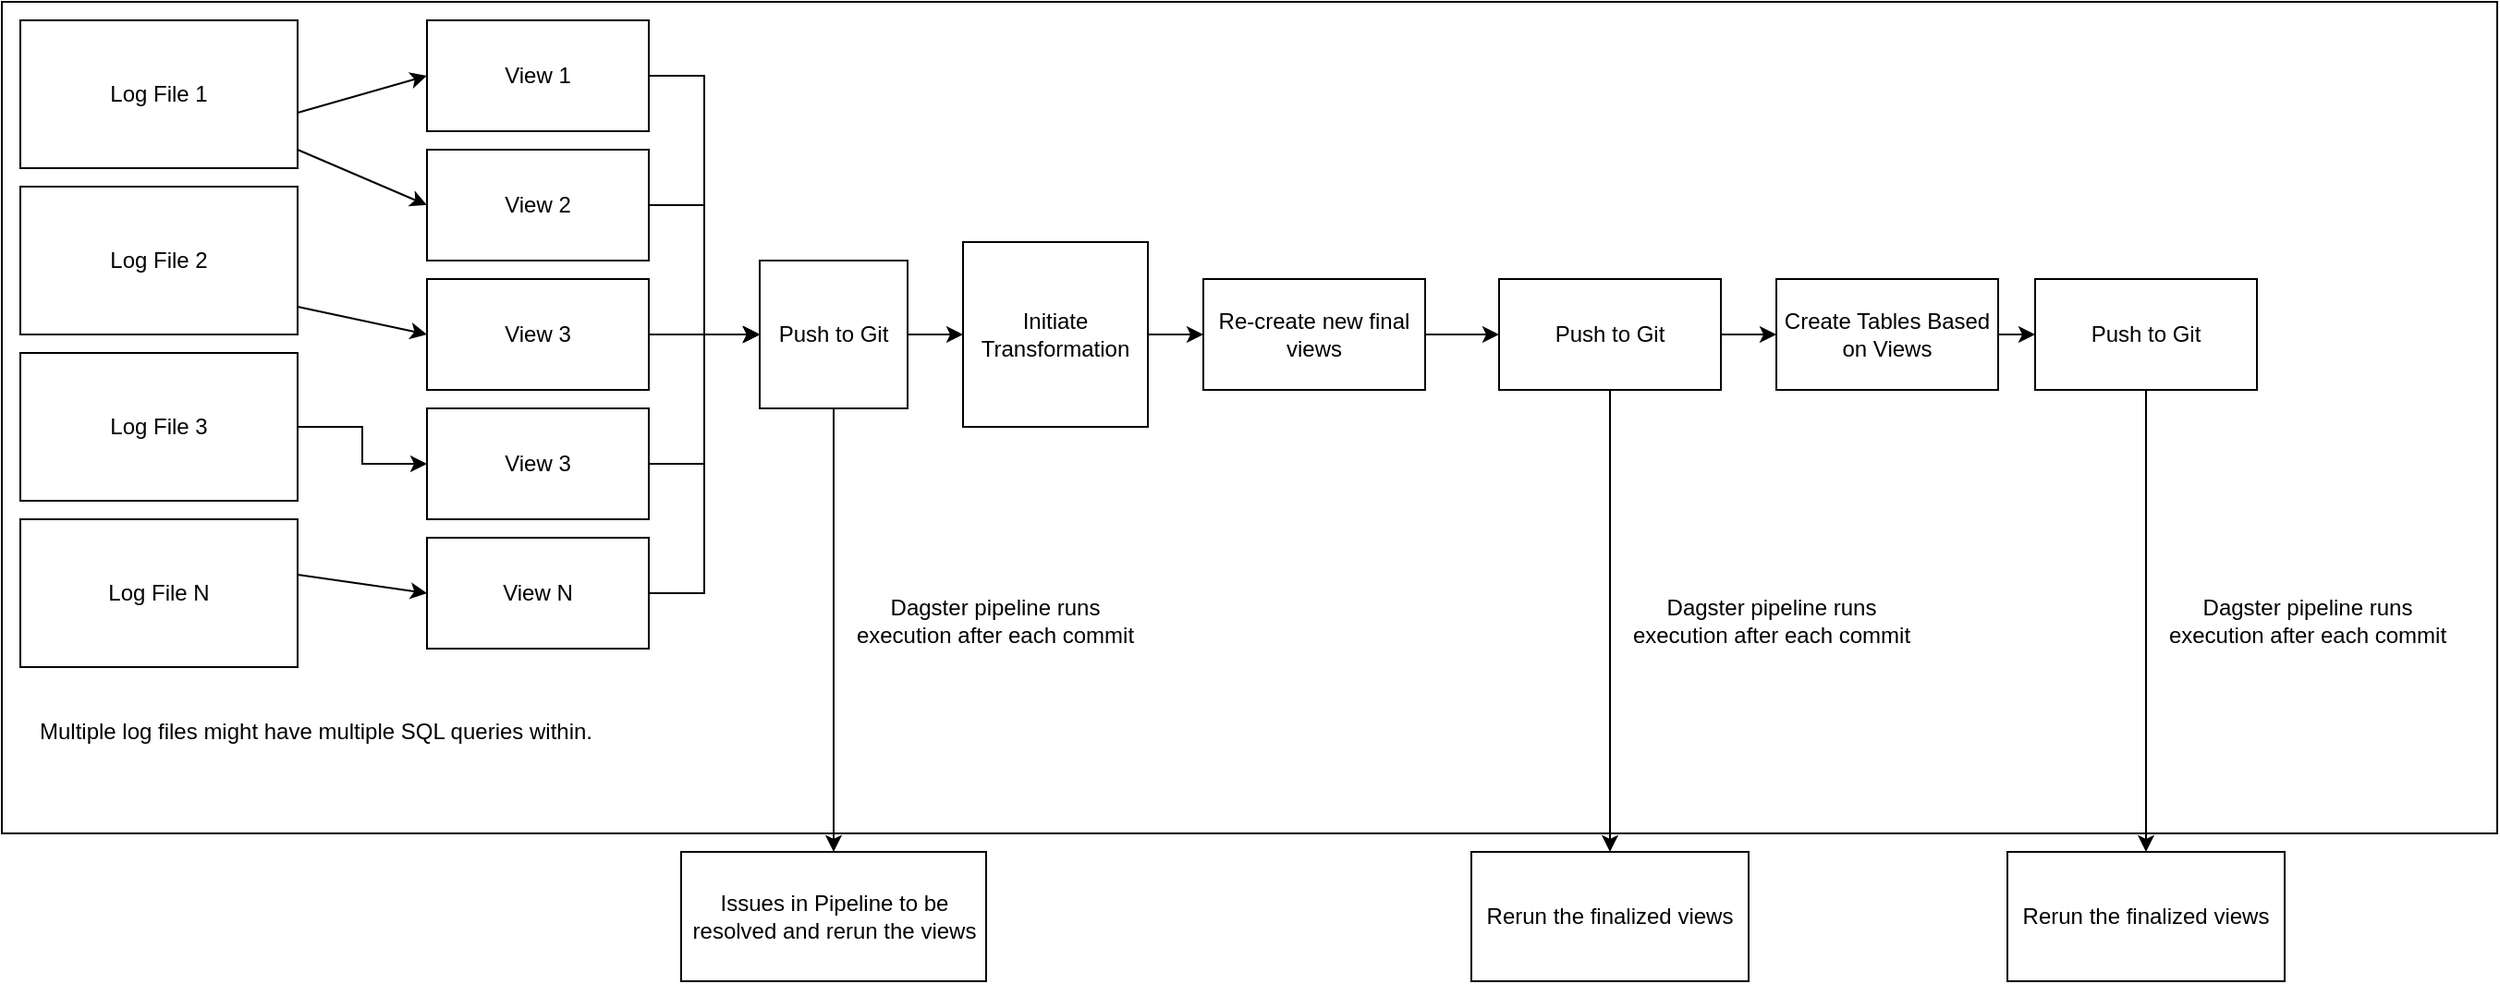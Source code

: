 <mxfile version="24.7.3" type="github">
  <diagram name="Page-1" id="BqIb10zO7e_1ZupDI-Ze">
    <mxGraphModel dx="1225" dy="845" grid="1" gridSize="10" guides="1" tooltips="1" connect="1" arrows="1" fold="1" page="1" pageScale="1" pageWidth="827" pageHeight="1169" math="0" shadow="0">
      <root>
        <mxCell id="0" />
        <mxCell id="1" parent="0" />
        <mxCell id="kEBvHksZACQmvNdi-KZS-1" value="" style="rounded=0;whiteSpace=wrap;html=1;" vertex="1" parent="1">
          <mxGeometry x="90" y="160" width="1350" height="450" as="geometry" />
        </mxCell>
        <mxCell id="kEBvHksZACQmvNdi-KZS-2" value="Log File 1" style="rounded=0;whiteSpace=wrap;html=1;" vertex="1" parent="1">
          <mxGeometry x="100" y="170" width="150" height="80" as="geometry" />
        </mxCell>
        <mxCell id="kEBvHksZACQmvNdi-KZS-3" value="Log File 2" style="rounded=0;whiteSpace=wrap;html=1;" vertex="1" parent="1">
          <mxGeometry x="100" y="260" width="150" height="80" as="geometry" />
        </mxCell>
        <mxCell id="kEBvHksZACQmvNdi-KZS-15" value="" style="edgeStyle=orthogonalEdgeStyle;rounded=0;orthogonalLoop=1;jettySize=auto;html=1;" edge="1" parent="1" source="kEBvHksZACQmvNdi-KZS-4" target="kEBvHksZACQmvNdi-KZS-9">
          <mxGeometry relative="1" as="geometry" />
        </mxCell>
        <mxCell id="kEBvHksZACQmvNdi-KZS-4" value="Log File 3" style="rounded=0;whiteSpace=wrap;html=1;" vertex="1" parent="1">
          <mxGeometry x="100" y="350" width="150" height="80" as="geometry" />
        </mxCell>
        <mxCell id="kEBvHksZACQmvNdi-KZS-5" value="Log File N" style="rounded=0;whiteSpace=wrap;html=1;" vertex="1" parent="1">
          <mxGeometry x="100" y="440" width="150" height="80" as="geometry" />
        </mxCell>
        <mxCell id="kEBvHksZACQmvNdi-KZS-20" style="edgeStyle=orthogonalEdgeStyle;rounded=0;orthogonalLoop=1;jettySize=auto;html=1;entryX=0;entryY=0.5;entryDx=0;entryDy=0;" edge="1" parent="1" source="kEBvHksZACQmvNdi-KZS-6" target="kEBvHksZACQmvNdi-KZS-17">
          <mxGeometry relative="1" as="geometry" />
        </mxCell>
        <mxCell id="kEBvHksZACQmvNdi-KZS-6" value="View 1" style="rounded=0;whiteSpace=wrap;html=1;" vertex="1" parent="1">
          <mxGeometry x="320" y="170" width="120" height="60" as="geometry" />
        </mxCell>
        <mxCell id="kEBvHksZACQmvNdi-KZS-21" style="edgeStyle=orthogonalEdgeStyle;rounded=0;orthogonalLoop=1;jettySize=auto;html=1;exitX=1;exitY=0.5;exitDx=0;exitDy=0;entryX=0;entryY=0.5;entryDx=0;entryDy=0;" edge="1" parent="1" source="kEBvHksZACQmvNdi-KZS-7" target="kEBvHksZACQmvNdi-KZS-17">
          <mxGeometry relative="1" as="geometry" />
        </mxCell>
        <mxCell id="kEBvHksZACQmvNdi-KZS-7" value="View 2" style="rounded=0;whiteSpace=wrap;html=1;" vertex="1" parent="1">
          <mxGeometry x="320" y="240" width="120" height="60" as="geometry" />
        </mxCell>
        <mxCell id="kEBvHksZACQmvNdi-KZS-22" style="edgeStyle=orthogonalEdgeStyle;rounded=0;orthogonalLoop=1;jettySize=auto;html=1;" edge="1" parent="1" source="kEBvHksZACQmvNdi-KZS-8">
          <mxGeometry relative="1" as="geometry">
            <mxPoint x="500" y="340" as="targetPoint" />
          </mxGeometry>
        </mxCell>
        <mxCell id="kEBvHksZACQmvNdi-KZS-8" value="View 3" style="rounded=0;whiteSpace=wrap;html=1;" vertex="1" parent="1">
          <mxGeometry x="320" y="310" width="120" height="60" as="geometry" />
        </mxCell>
        <mxCell id="kEBvHksZACQmvNdi-KZS-23" style="edgeStyle=orthogonalEdgeStyle;rounded=0;orthogonalLoop=1;jettySize=auto;html=1;exitX=1;exitY=0.5;exitDx=0;exitDy=0;entryX=0;entryY=0.5;entryDx=0;entryDy=0;" edge="1" parent="1" source="kEBvHksZACQmvNdi-KZS-9" target="kEBvHksZACQmvNdi-KZS-17">
          <mxGeometry relative="1" as="geometry" />
        </mxCell>
        <mxCell id="kEBvHksZACQmvNdi-KZS-9" value="View 3" style="rounded=0;whiteSpace=wrap;html=1;" vertex="1" parent="1">
          <mxGeometry x="320" y="380" width="120" height="60" as="geometry" />
        </mxCell>
        <mxCell id="kEBvHksZACQmvNdi-KZS-24" style="edgeStyle=orthogonalEdgeStyle;rounded=0;orthogonalLoop=1;jettySize=auto;html=1;entryX=0;entryY=0.5;entryDx=0;entryDy=0;" edge="1" parent="1" source="kEBvHksZACQmvNdi-KZS-10" target="kEBvHksZACQmvNdi-KZS-17">
          <mxGeometry relative="1" as="geometry" />
        </mxCell>
        <mxCell id="kEBvHksZACQmvNdi-KZS-10" value="View N" style="rounded=0;whiteSpace=wrap;html=1;" vertex="1" parent="1">
          <mxGeometry x="320" y="450" width="120" height="60" as="geometry" />
        </mxCell>
        <mxCell id="kEBvHksZACQmvNdi-KZS-11" value="" style="endArrow=classic;html=1;rounded=0;entryX=0;entryY=0.5;entryDx=0;entryDy=0;" edge="1" parent="1" target="kEBvHksZACQmvNdi-KZS-6">
          <mxGeometry width="50" height="50" relative="1" as="geometry">
            <mxPoint x="250" y="220" as="sourcePoint" />
            <mxPoint x="300" y="170" as="targetPoint" />
          </mxGeometry>
        </mxCell>
        <mxCell id="kEBvHksZACQmvNdi-KZS-12" value="" style="endArrow=classic;html=1;rounded=0;entryX=0;entryY=0.5;entryDx=0;entryDy=0;" edge="1" parent="1" target="kEBvHksZACQmvNdi-KZS-7">
          <mxGeometry width="50" height="50" relative="1" as="geometry">
            <mxPoint x="250" y="240" as="sourcePoint" />
            <mxPoint x="320" y="220" as="targetPoint" />
          </mxGeometry>
        </mxCell>
        <mxCell id="kEBvHksZACQmvNdi-KZS-13" value="" style="endArrow=classic;html=1;rounded=0;entryX=0;entryY=0.5;entryDx=0;entryDy=0;" edge="1" parent="1" target="kEBvHksZACQmvNdi-KZS-8">
          <mxGeometry width="50" height="50" relative="1" as="geometry">
            <mxPoint x="250" y="325" as="sourcePoint" />
            <mxPoint x="320" y="275" as="targetPoint" />
          </mxGeometry>
        </mxCell>
        <mxCell id="kEBvHksZACQmvNdi-KZS-14" value="" style="endArrow=classic;html=1;rounded=0;entryX=0;entryY=0.5;entryDx=0;entryDy=0;" edge="1" parent="1">
          <mxGeometry width="50" height="50" relative="1" as="geometry">
            <mxPoint x="250" y="470" as="sourcePoint" />
            <mxPoint x="320" y="480" as="targetPoint" />
          </mxGeometry>
        </mxCell>
        <mxCell id="kEBvHksZACQmvNdi-KZS-16" value="Multiple log files might have multiple SQL queries within." style="text;html=1;align=center;verticalAlign=middle;whiteSpace=wrap;rounded=0;" vertex="1" parent="1">
          <mxGeometry x="100" y="540" width="320" height="30" as="geometry" />
        </mxCell>
        <mxCell id="kEBvHksZACQmvNdi-KZS-26" style="edgeStyle=orthogonalEdgeStyle;rounded=0;orthogonalLoop=1;jettySize=auto;html=1;exitX=0.5;exitY=1;exitDx=0;exitDy=0;" edge="1" parent="1" source="kEBvHksZACQmvNdi-KZS-17" target="kEBvHksZACQmvNdi-KZS-27">
          <mxGeometry relative="1" as="geometry">
            <mxPoint x="540" y="700" as="targetPoint" />
          </mxGeometry>
        </mxCell>
        <mxCell id="kEBvHksZACQmvNdi-KZS-29" value="" style="edgeStyle=orthogonalEdgeStyle;rounded=0;orthogonalLoop=1;jettySize=auto;html=1;" edge="1" parent="1" source="kEBvHksZACQmvNdi-KZS-17" target="kEBvHksZACQmvNdi-KZS-28">
          <mxGeometry relative="1" as="geometry" />
        </mxCell>
        <mxCell id="kEBvHksZACQmvNdi-KZS-17" value="Push to Git" style="whiteSpace=wrap;html=1;aspect=fixed;" vertex="1" parent="1">
          <mxGeometry x="500" y="300" width="80" height="80" as="geometry" />
        </mxCell>
        <mxCell id="kEBvHksZACQmvNdi-KZS-27" value="Issues in Pipeline to be resolved and rerun the views" style="rounded=0;whiteSpace=wrap;html=1;" vertex="1" parent="1">
          <mxGeometry x="457.5" y="620" width="165" height="70" as="geometry" />
        </mxCell>
        <mxCell id="kEBvHksZACQmvNdi-KZS-31" value="" style="edgeStyle=orthogonalEdgeStyle;rounded=0;orthogonalLoop=1;jettySize=auto;html=1;" edge="1" parent="1" source="kEBvHksZACQmvNdi-KZS-28" target="kEBvHksZACQmvNdi-KZS-30">
          <mxGeometry relative="1" as="geometry" />
        </mxCell>
        <mxCell id="kEBvHksZACQmvNdi-KZS-28" value="Initiate Transformation" style="whiteSpace=wrap;html=1;aspect=fixed;" vertex="1" parent="1">
          <mxGeometry x="610" y="290" width="100" height="100" as="geometry" />
        </mxCell>
        <mxCell id="kEBvHksZACQmvNdi-KZS-42" style="edgeStyle=orthogonalEdgeStyle;rounded=0;orthogonalLoop=1;jettySize=auto;html=1;" edge="1" parent="1" source="kEBvHksZACQmvNdi-KZS-30" target="kEBvHksZACQmvNdi-KZS-32">
          <mxGeometry relative="1" as="geometry" />
        </mxCell>
        <mxCell id="kEBvHksZACQmvNdi-KZS-30" value="Re-create new final views" style="rounded=0;whiteSpace=wrap;html=1;" vertex="1" parent="1">
          <mxGeometry x="740" y="310" width="120" height="60" as="geometry" />
        </mxCell>
        <mxCell id="kEBvHksZACQmvNdi-KZS-37" style="edgeStyle=orthogonalEdgeStyle;rounded=0;orthogonalLoop=1;jettySize=auto;html=1;exitX=0.5;exitY=1;exitDx=0;exitDy=0;" edge="1" parent="1" source="kEBvHksZACQmvNdi-KZS-32" target="kEBvHksZACQmvNdi-KZS-36">
          <mxGeometry relative="1" as="geometry" />
        </mxCell>
        <mxCell id="kEBvHksZACQmvNdi-KZS-48" value="" style="edgeStyle=orthogonalEdgeStyle;rounded=0;orthogonalLoop=1;jettySize=auto;html=1;" edge="1" parent="1" source="kEBvHksZACQmvNdi-KZS-32" target="kEBvHksZACQmvNdi-KZS-43">
          <mxGeometry relative="1" as="geometry" />
        </mxCell>
        <mxCell id="kEBvHksZACQmvNdi-KZS-32" value="Push to Git" style="rounded=0;whiteSpace=wrap;html=1;" vertex="1" parent="1">
          <mxGeometry x="900" y="310" width="120" height="60" as="geometry" />
        </mxCell>
        <mxCell id="kEBvHksZACQmvNdi-KZS-36" value="Rerun the finalized views" style="rounded=0;whiteSpace=wrap;html=1;" vertex="1" parent="1">
          <mxGeometry x="885" y="620" width="150" height="70" as="geometry" />
        </mxCell>
        <mxCell id="kEBvHksZACQmvNdi-KZS-40" value="Dagster pipeline runs execution after each commit" style="text;html=1;align=center;verticalAlign=middle;whiteSpace=wrap;rounded=0;" vertex="1" parent="1">
          <mxGeometry x="970" y="480" width="155" height="30" as="geometry" />
        </mxCell>
        <mxCell id="kEBvHksZACQmvNdi-KZS-41" value="Dagster pipeline runs execution after each commit" style="text;html=1;align=center;verticalAlign=middle;whiteSpace=wrap;rounded=0;" vertex="1" parent="1">
          <mxGeometry x="550" y="480" width="155" height="30" as="geometry" />
        </mxCell>
        <mxCell id="kEBvHksZACQmvNdi-KZS-49" value="" style="edgeStyle=orthogonalEdgeStyle;rounded=0;orthogonalLoop=1;jettySize=auto;html=1;" edge="1" parent="1" source="kEBvHksZACQmvNdi-KZS-43" target="kEBvHksZACQmvNdi-KZS-45">
          <mxGeometry relative="1" as="geometry" />
        </mxCell>
        <mxCell id="kEBvHksZACQmvNdi-KZS-43" value="Create Tables Based on Views" style="rounded=0;whiteSpace=wrap;html=1;" vertex="1" parent="1">
          <mxGeometry x="1050" y="310" width="120" height="60" as="geometry" />
        </mxCell>
        <mxCell id="kEBvHksZACQmvNdi-KZS-44" value="Rerun the finalized views" style="rounded=0;whiteSpace=wrap;html=1;" vertex="1" parent="1">
          <mxGeometry x="1175" y="620" width="150" height="70" as="geometry" />
        </mxCell>
        <mxCell id="kEBvHksZACQmvNdi-KZS-46" style="edgeStyle=orthogonalEdgeStyle;rounded=0;orthogonalLoop=1;jettySize=auto;html=1;" edge="1" parent="1" source="kEBvHksZACQmvNdi-KZS-45" target="kEBvHksZACQmvNdi-KZS-44">
          <mxGeometry relative="1" as="geometry" />
        </mxCell>
        <mxCell id="kEBvHksZACQmvNdi-KZS-45" value="Push to Git" style="rounded=0;whiteSpace=wrap;html=1;" vertex="1" parent="1">
          <mxGeometry x="1190" y="310" width="120" height="60" as="geometry" />
        </mxCell>
        <mxCell id="kEBvHksZACQmvNdi-KZS-50" value="Dagster pipeline runs execution after each commit" style="text;html=1;align=center;verticalAlign=middle;whiteSpace=wrap;rounded=0;" vertex="1" parent="1">
          <mxGeometry x="1260" y="480" width="155" height="30" as="geometry" />
        </mxCell>
      </root>
    </mxGraphModel>
  </diagram>
</mxfile>
